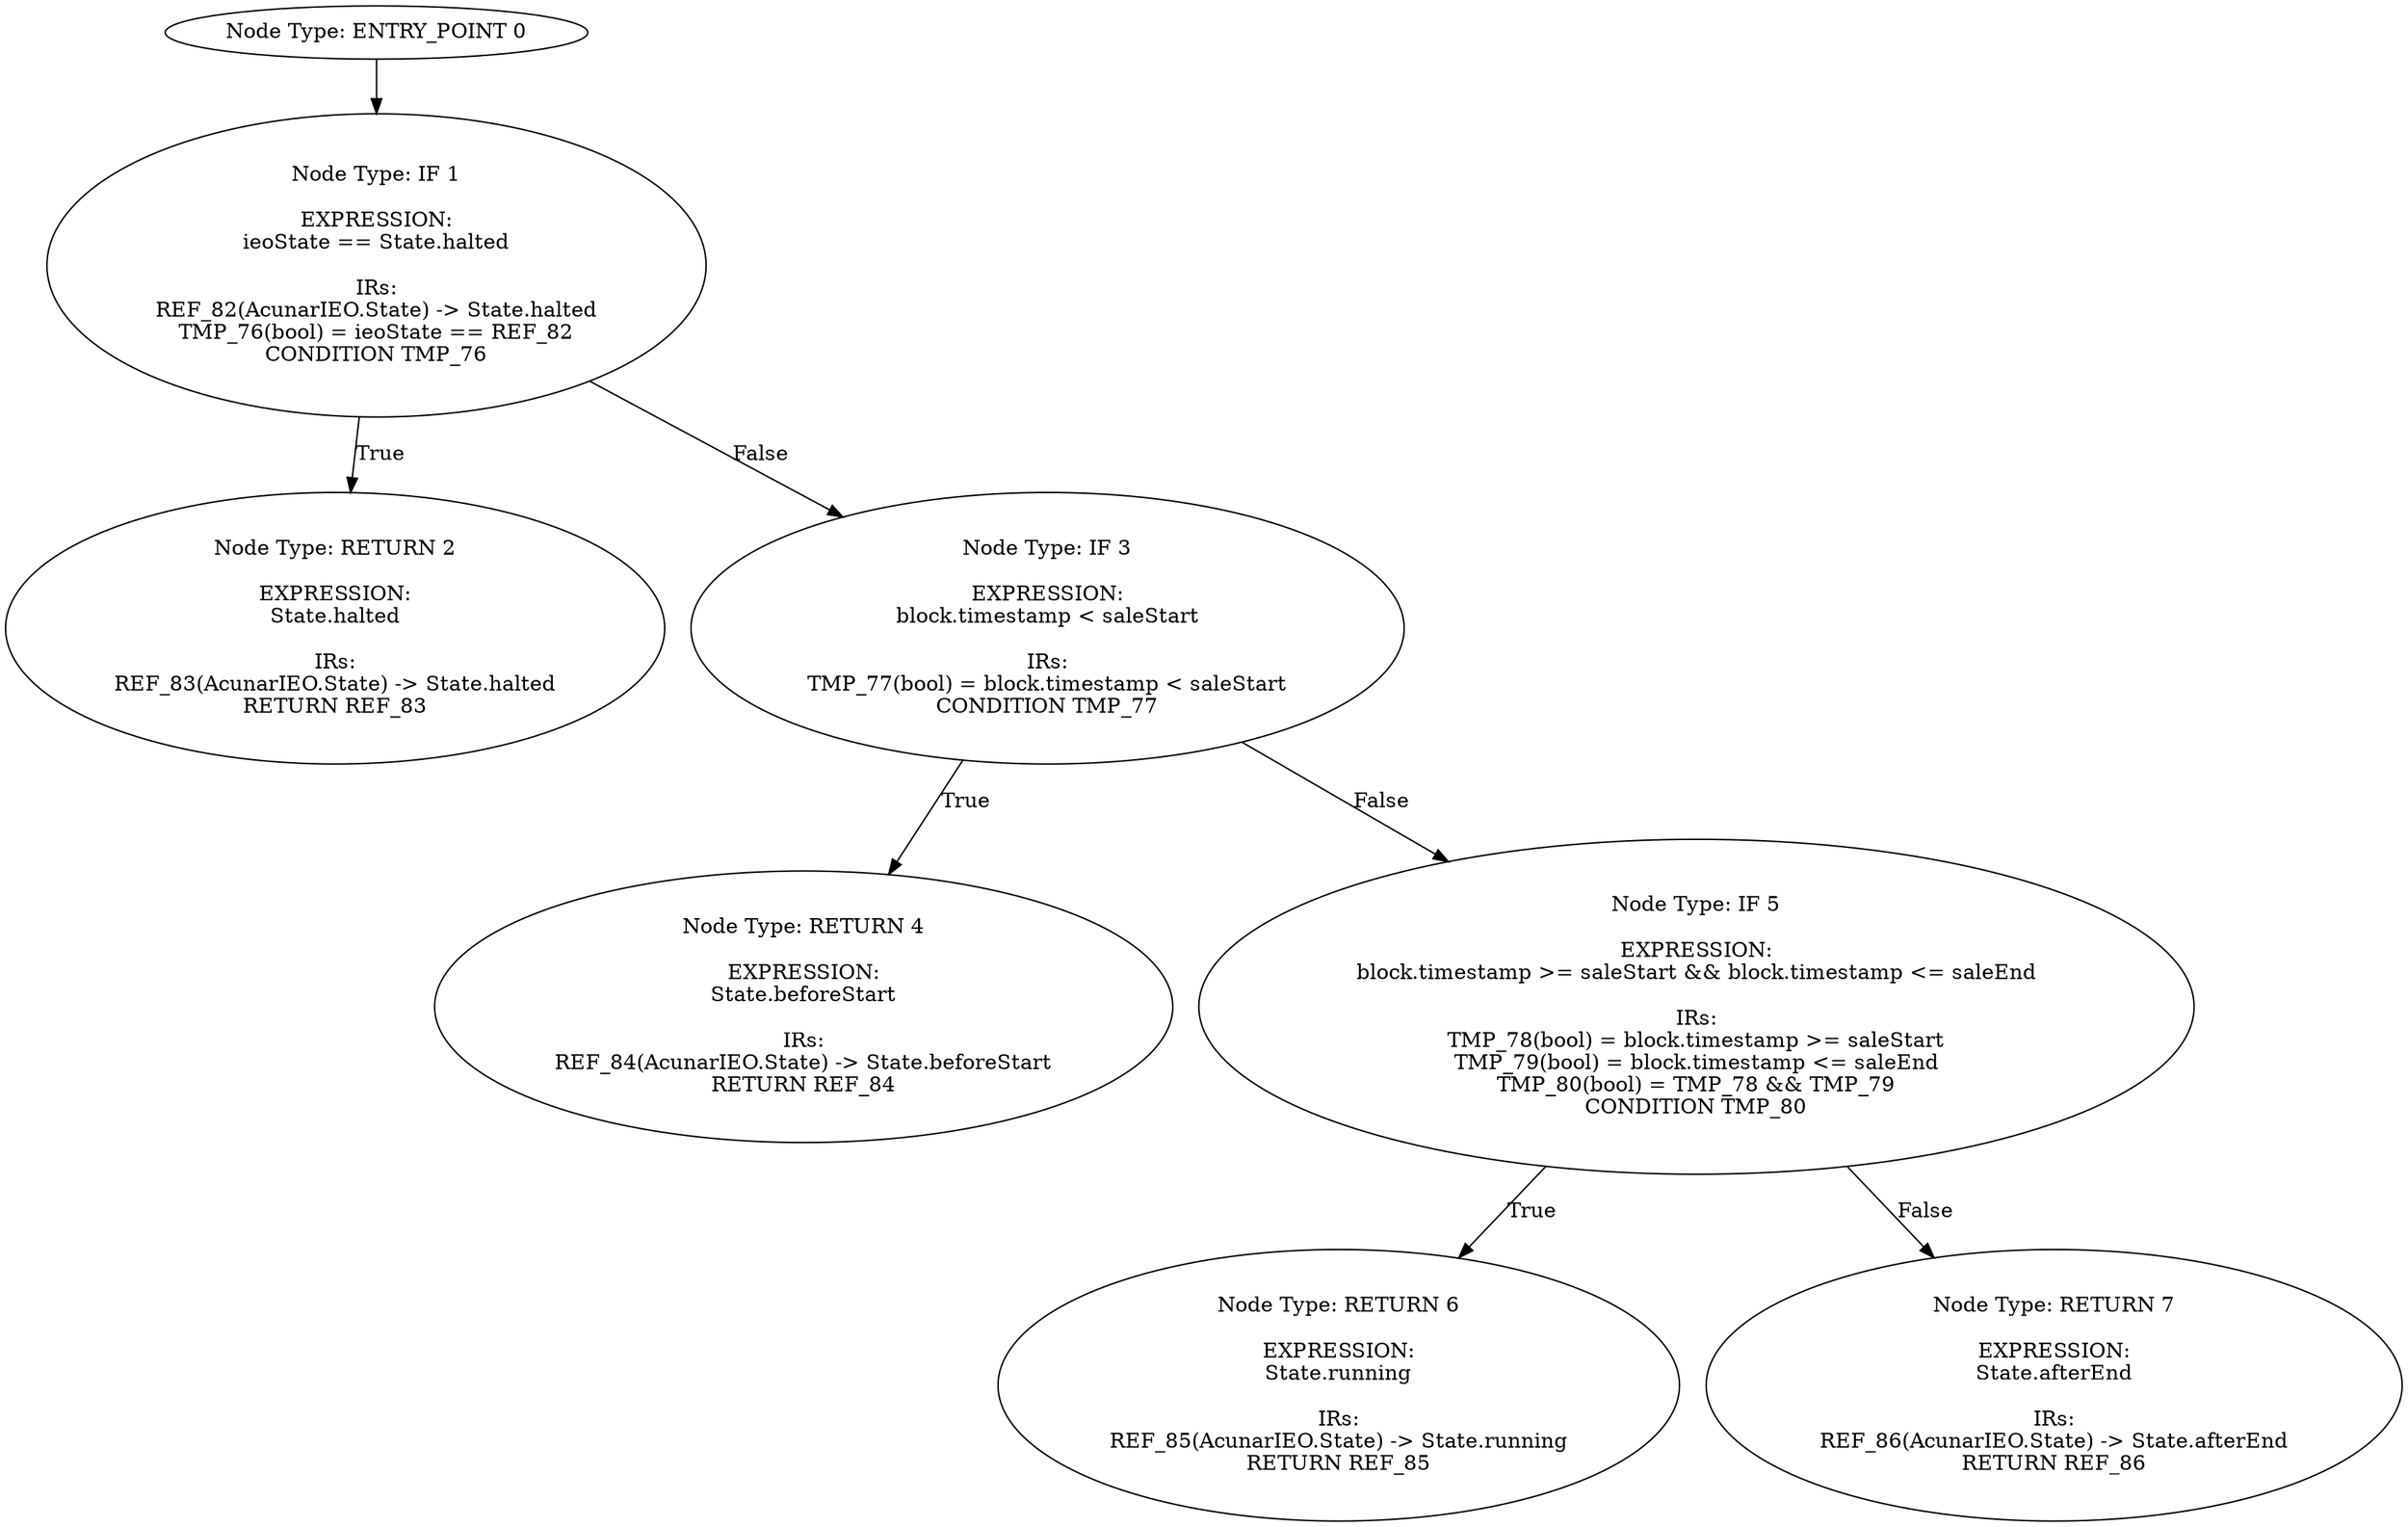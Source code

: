 digraph{
0[label="Node Type: ENTRY_POINT 0
"];
0->1;
1[label="Node Type: IF 1

EXPRESSION:
ieoState == State.halted

IRs:
REF_82(AcunarIEO.State) -> State.halted
TMP_76(bool) = ieoState == REF_82
CONDITION TMP_76"];
1->2[label="True"];
1->3[label="False"];
2[label="Node Type: RETURN 2

EXPRESSION:
State.halted

IRs:
REF_83(AcunarIEO.State) -> State.halted
RETURN REF_83"];
3[label="Node Type: IF 3

EXPRESSION:
block.timestamp < saleStart

IRs:
TMP_77(bool) = block.timestamp < saleStart
CONDITION TMP_77"];
3->4[label="True"];
3->5[label="False"];
4[label="Node Type: RETURN 4

EXPRESSION:
State.beforeStart

IRs:
REF_84(AcunarIEO.State) -> State.beforeStart
RETURN REF_84"];
5[label="Node Type: IF 5

EXPRESSION:
block.timestamp >= saleStart && block.timestamp <= saleEnd

IRs:
TMP_78(bool) = block.timestamp >= saleStart
TMP_79(bool) = block.timestamp <= saleEnd
TMP_80(bool) = TMP_78 && TMP_79
CONDITION TMP_80"];
5->6[label="True"];
5->7[label="False"];
6[label="Node Type: RETURN 6

EXPRESSION:
State.running

IRs:
REF_85(AcunarIEO.State) -> State.running
RETURN REF_85"];
7[label="Node Type: RETURN 7

EXPRESSION:
State.afterEnd

IRs:
REF_86(AcunarIEO.State) -> State.afterEnd
RETURN REF_86"];
}

